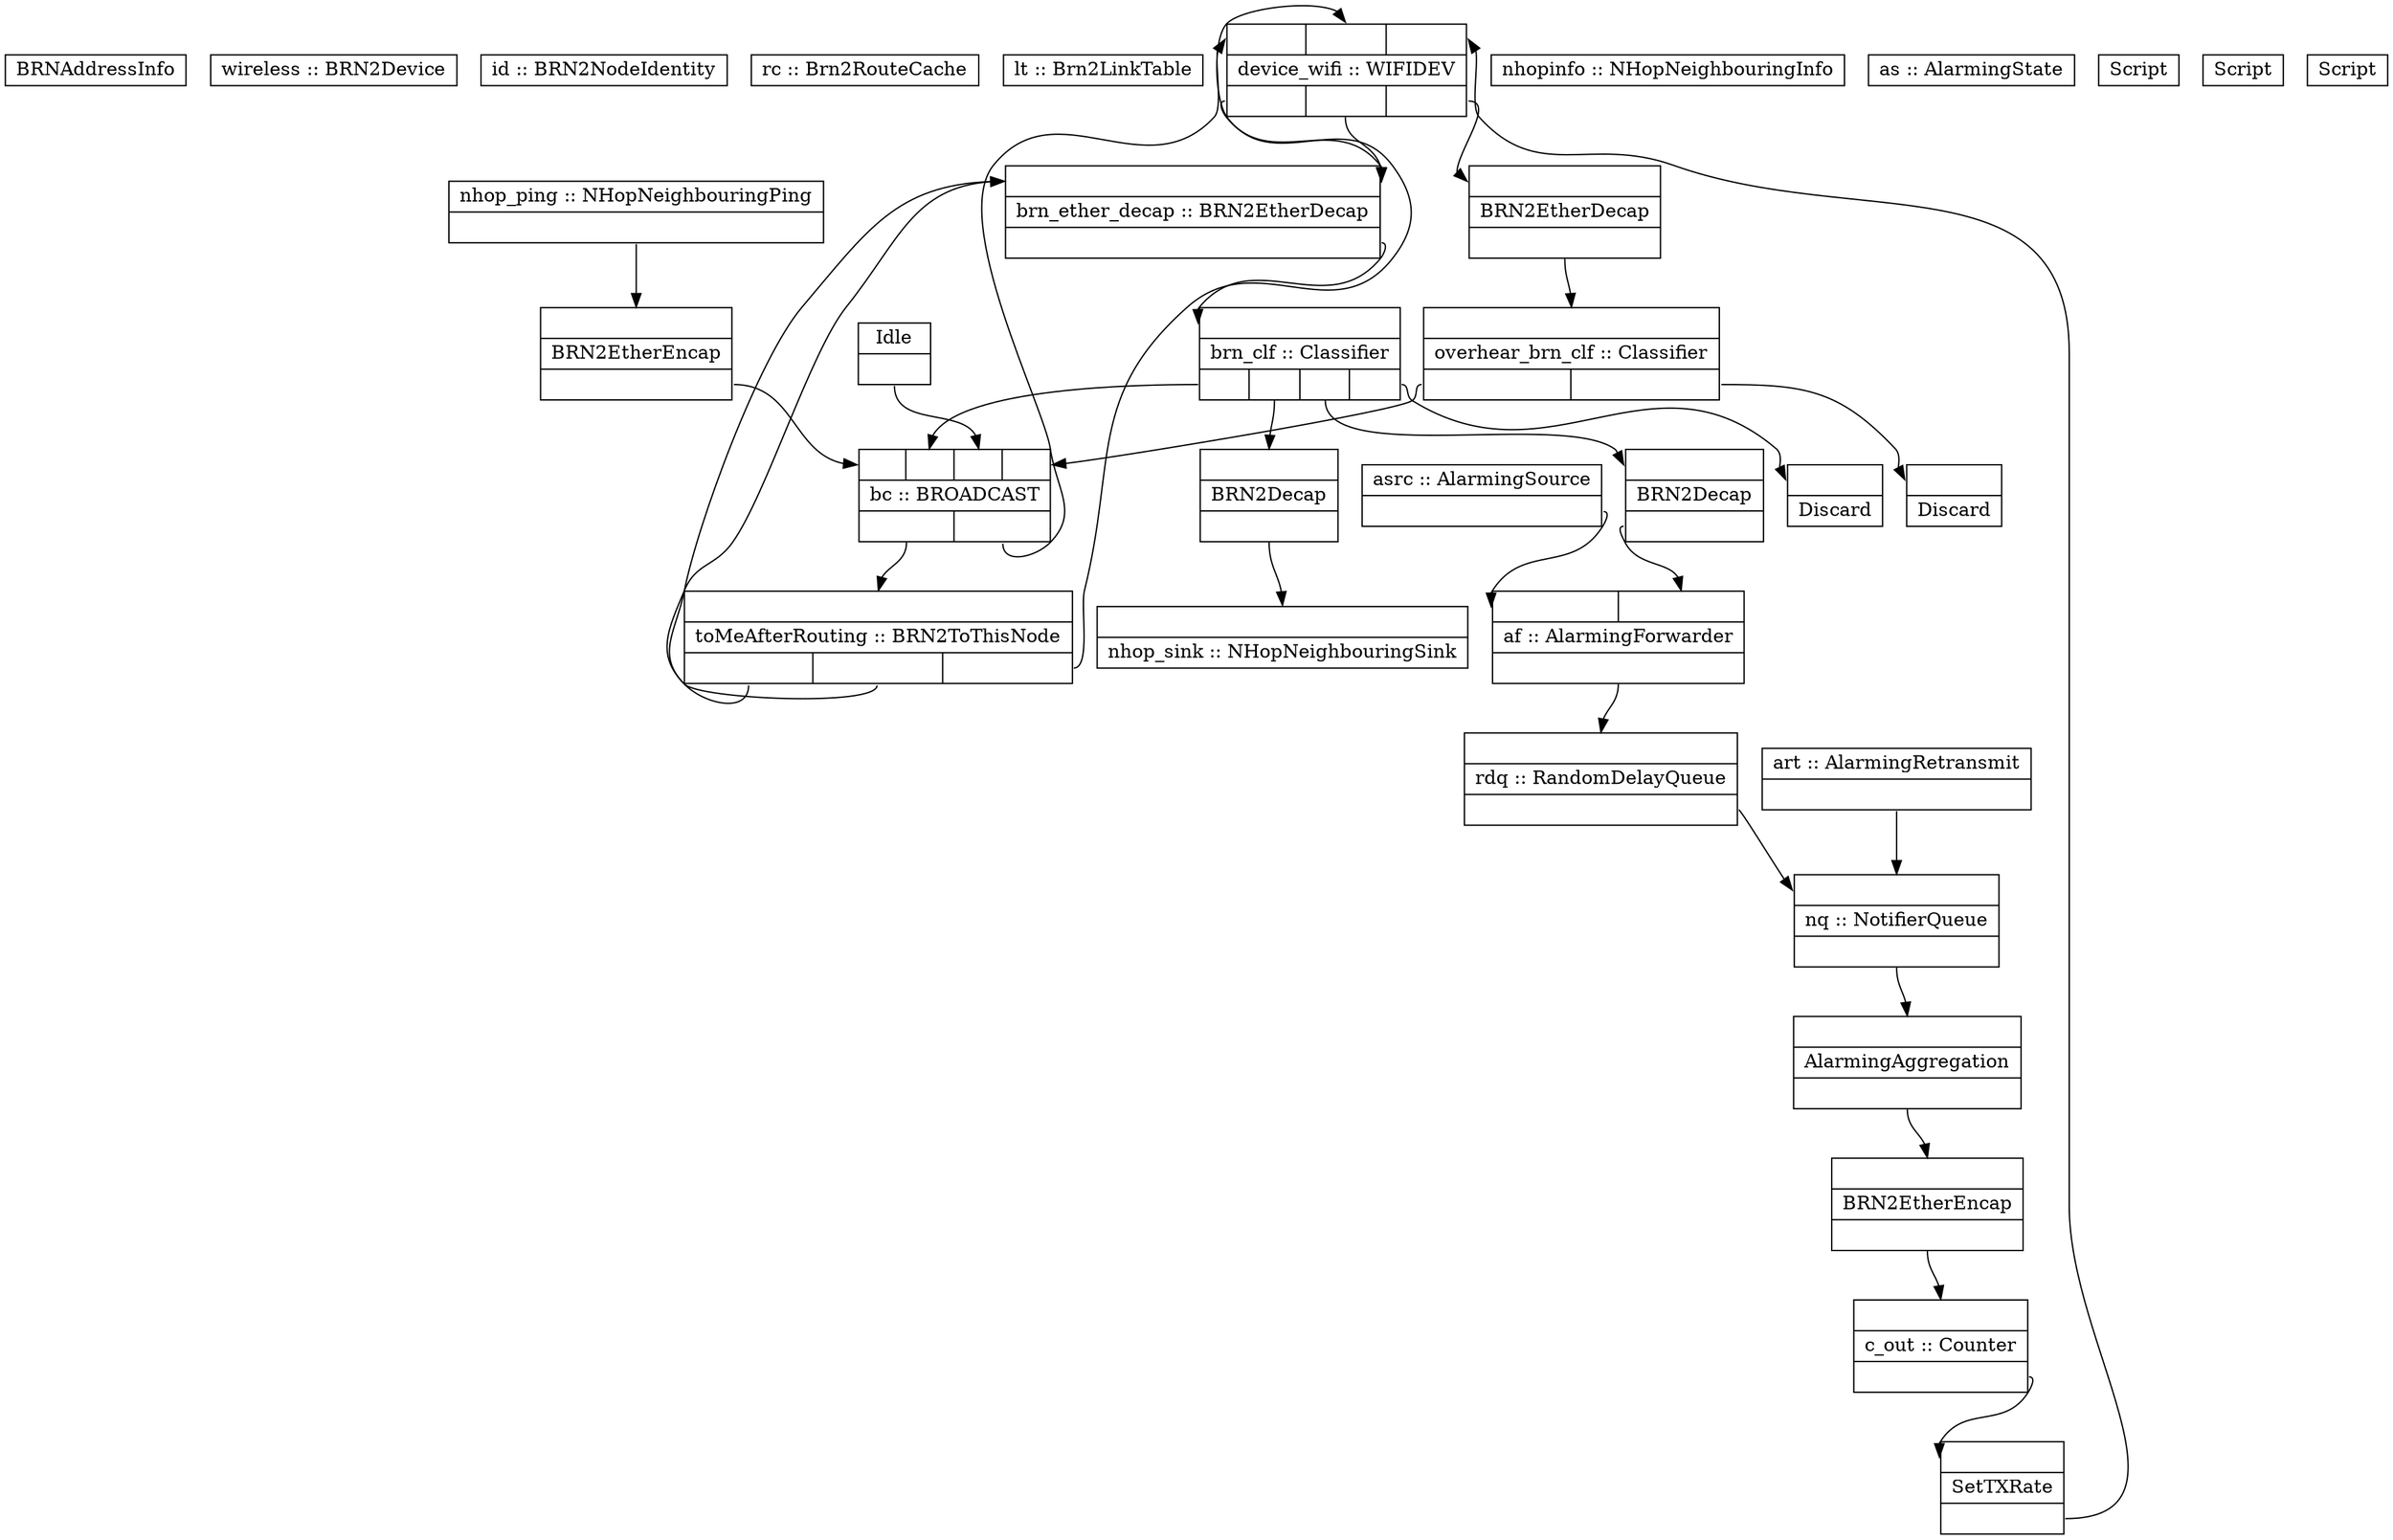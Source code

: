 digraph clickrouter {
  node [shape=record,height=.1]
  edge [arrowhead=normal,arrowtail=none,tailclip=false]
  "BRNAddressInfo@1" [label="BRNAddressInfo"];
  "wireless" [label="wireless :: BRN2Device"];
  "id" [label="id :: BRN2NodeIdentity"];
  "rc" [label="rc :: Brn2RouteCache"];
  "lt" [label="lt :: Brn2LinkTable"];
  "device_wifi" [label="{{<i0>|<i1>|<i2>}|device_wifi :: WIFIDEV|{<o0>|<o1>|<o2>}}"];
  "nhopinfo" [label="nhopinfo :: NHopNeighbouringInfo"];
  "as" [label="as :: AlarmingState"];
  "af" [label="{{<i0>|<i1>}|af :: AlarmingForwarder|{<o0>}}"];
  "asrc" [label="{asrc :: AlarmingSource|{<o0>}}"];
  "art" [label="{art :: AlarmingRetransmit|{<o0>}}"];
  "bc" [label="{{<i0>|<i1>|<i2>|<i3>}|bc :: BROADCAST|{<o0>|<o1>}}"];
  "brn_ether_decap" [label="{{<i0>}|brn_ether_decap :: BRN2EtherDecap|{<o0>}}"];
  "brn_clf" [label="{{<i0>}|brn_clf :: Classifier|{<o0>|<o1>|<o2>|<o3>}}"];
  "rdq" [label="{{<i0>}|rdq :: RandomDelayQueue|{<o0>}}"];
  "nq" [label="{{<i0>}|nq :: NotifierQueue|{<o0>}}"];
  "AlarmingAggregation@17" [label="{{<i0>}|AlarmingAggregation|{<o0>}}"];
  "BRN2EtherEncap@18" [label="{{<i0>}|BRN2EtherEncap|{<o0>}}"];
  "c_out" [label="{{<i0>}|c_out :: Counter|{<o0>}}"];
  "SetTXRate@20" [label="{{<i0>}|SetTXRate|{<o0>}}"];
  "nhop_ping" [label="{nhop_ping :: NHopNeighbouringPing|{<o0>}}"];
  "BRN2EtherEncap@22" [label="{{<i0>}|BRN2EtherEncap|{<o0>}}"];
  "BRN2Decap@23" [label="{{<i0>}|BRN2Decap|{<o0>}}"];
  "nhop_sink" [label="{{<i0>}|nhop_sink :: NHopNeighbouringSink}"];
  "BRN2Decap@25" [label="{{<i0>}|BRN2Decap|{<o0>}}"];
  "Discard@26" [label="{{<i0>}|Discard}"];
  "toMeAfterRouting" [label="{{<i0>}|toMeAfterRouting :: BRN2ToThisNode|{<o0>|<o1>|<o2>}}"];
  "Idle@28" [label="{Idle|{<o0>}}"];
  "BRN2EtherDecap@29" [label="{{<i0>}|BRN2EtherDecap|{<o0>}}"];
  "overhear_brn_clf" [label="{{<i0>}|overhear_brn_clf :: Classifier|{<o0>|<o1>}}"];
  "Discard@31" [label="{{<i0>}|Discard}"];
  "Script@32" [label="Script"];
  "Script@33" [label="Script"];
  "Script@34" [label="Script"];
  "asrc":o0 -> "af":i0;
  "device_wifi":o0 -> "brn_ether_decap":i0;
  "brn_ether_decap":o0 -> "brn_clf":i0;
  "device_wifi":o1 -> "brn_ether_decap":i0;
  "af":o0 -> "rdq":i0;
  "rdq":o0 -> "nq":i0;
  "nq":o0 -> "AlarmingAggregation@17":i0;
  "AlarmingAggregation@17":o0 -> "BRN2EtherEncap@18":i0;
  "BRN2EtherEncap@18":o0 -> "c_out":i0;
  "c_out":o0 -> "SetTXRate@20":i0;
  "SetTXRate@20":o0 -> "device_wifi":i2;
  "art":o0 -> "nq":i0;
  "nhop_ping":o0 -> "BRN2EtherEncap@22":i0;
  "BRN2EtherEncap@22":o0 -> "bc":i0;
  "brn_clf":o0 -> "bc":i1;
  "brn_clf":o1 -> "BRN2Decap@23":i0;
  "BRN2Decap@23":o0 -> "nhop_sink":i0;
  "brn_clf":o2 -> "BRN2Decap@25":i0;
  "BRN2Decap@25":o0 -> "af":i1;
  "brn_clf":o3 -> "Discard@26":i0;
  "bc":o0 -> "toMeAfterRouting":i0;
  "bc":o1 -> "device_wifi":i0;
  "Idle@28":o0 -> "bc":i2;
  "toMeAfterRouting":o0 -> "brn_ether_decap":i0;
  "toMeAfterRouting":o1 -> "brn_ether_decap":i0;
  "toMeAfterRouting":o2 -> "device_wifi":i1;
  "device_wifi":o2 -> "BRN2EtherDecap@29":i0;
  "BRN2EtherDecap@29":o0 -> "overhear_brn_clf":i0;
  "overhear_brn_clf":o0 -> "bc":i3;
  "overhear_brn_clf":o1 -> "Discard@31":i0;
}
